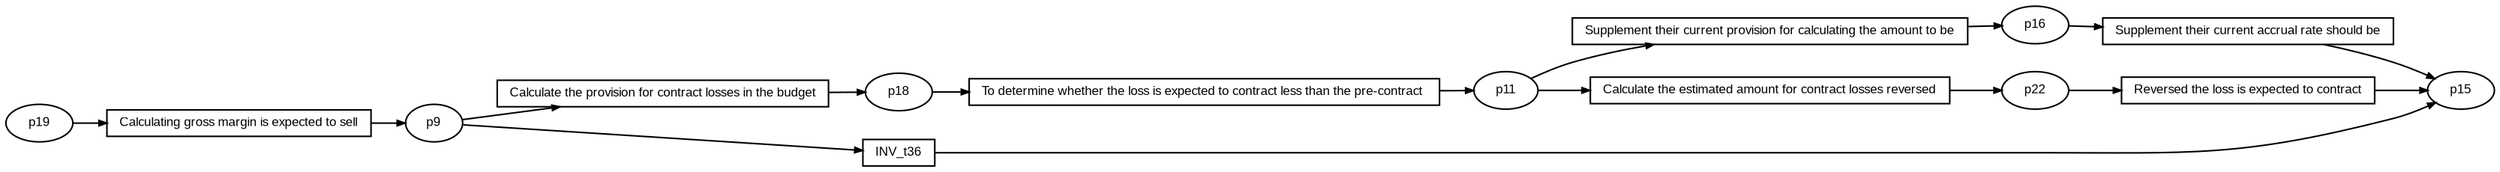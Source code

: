 digraph G {ranksep=".3"; fontsize="8"; remincross=true; margin="0.0,0.0"; fontname="Arial";rankdir="LR"; 
edge [arrowsize="0.5"];
node [height=".2",width=".2",fontname="Arial",fontsize="8"];
t0 [shape="box",label="Reversed the loss is expected to contract"];
t1 [shape="box",label="Calculate the provision for contract losses in the budget"];
t2 [shape="box",label="Supplement their current provision for calculating the amount to be"];
t3 [shape="box",label="Supplement their current accrual rate should be"];
t4 [shape="box",label="Calculating gross margin is expected to sell"];
t5 [shape="box",label="To determine whether the loss is expected to contract less than the pre-contract "];
t6 [shape="box",label="Calculate the estimated amount for contract losses reversed"];
t7 [shape="box",label="INV_t36"];
p0 [shape="oval",label="p9"];
p1 [shape="oval",label="p11"];
p2 [shape="oval",label="p15"];
p3 [shape="oval",label="p19"];
p4 [shape="oval",label="p16"];
p5 [shape="oval",label="p18"];
p6 [shape="oval",label="p22"];
t5 -> p1[label=""];
p4 -> t3[label=""];
t0 -> p2[label=""];
p5 -> t5[label=""];
t3 -> p2[label=""];
p0 -> t1[label=""];
p1 -> t2[label=""];
p6 -> t0[label=""];
t6 -> p6[label=""];
t7 -> p2[label=""];
p1 -> t6[label=""];
p3 -> t4[label=""];
t1 -> p5[label=""];
p0 -> t7[label=""];
t2 -> p4[label=""];
t4 -> p0[label=""];
}
